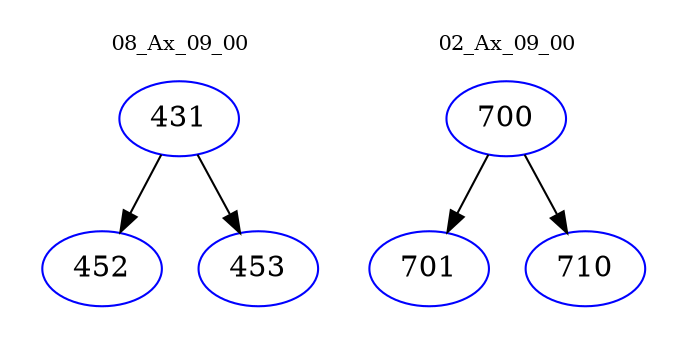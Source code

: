 digraph{
subgraph cluster_0 {
color = white
label = "08_Ax_09_00";
fontsize=10;
T0_431 [label="431", color="blue"]
T0_431 -> T0_452 [color="black"]
T0_452 [label="452", color="blue"]
T0_431 -> T0_453 [color="black"]
T0_453 [label="453", color="blue"]
}
subgraph cluster_1 {
color = white
label = "02_Ax_09_00";
fontsize=10;
T1_700 [label="700", color="blue"]
T1_700 -> T1_701 [color="black"]
T1_701 [label="701", color="blue"]
T1_700 -> T1_710 [color="black"]
T1_710 [label="710", color="blue"]
}
}
